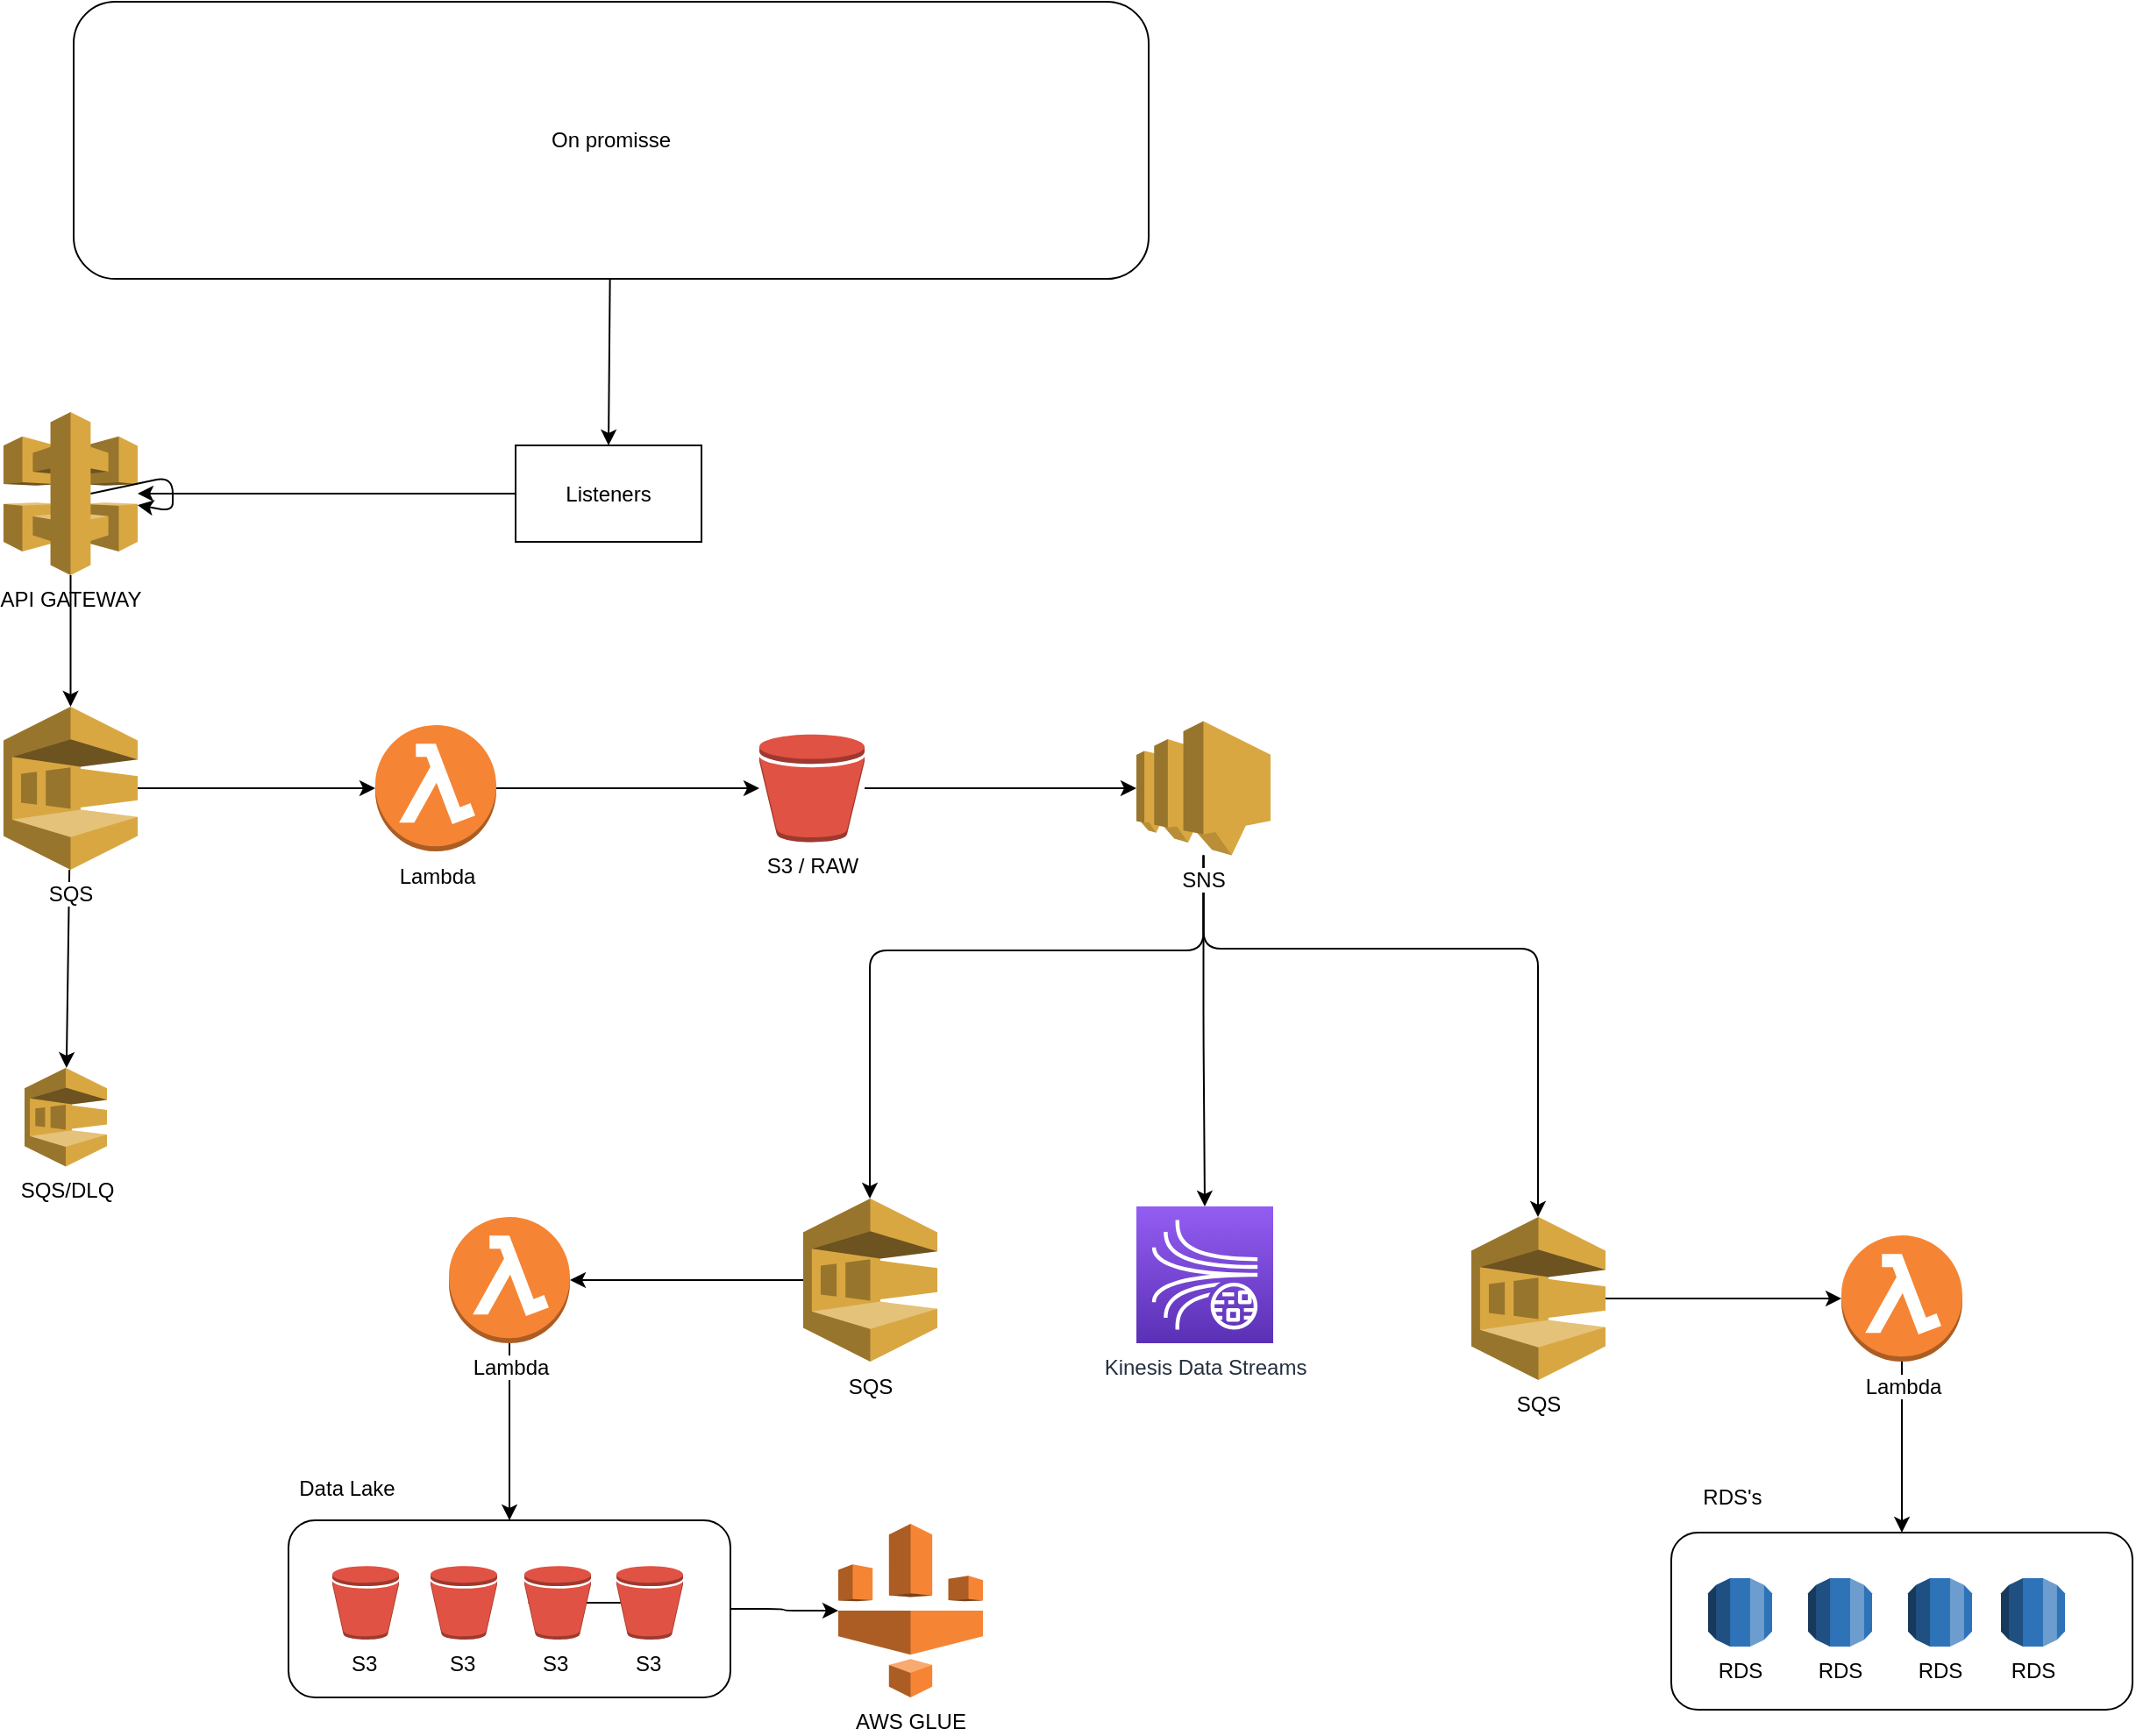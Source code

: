 <mxfile>
    <diagram id="7u3zoE1901tnmcRo0RYv" name="Page-1">
        <mxGraphModel dx="1671" dy="1053" grid="0" gridSize="10" guides="1" tooltips="1" connect="1" arrows="1" fold="1" page="1" pageScale="1" pageWidth="850" pageHeight="1100" background="#ffffff" math="0" shadow="0">
            <root>
                <mxCell id="0"/>
                <mxCell id="1" parent="0"/>
                <mxCell id="16" style="edgeStyle=orthogonalEdgeStyle;html=1;strokeColor=#000000;fontColor=#000000;" edge="1" parent="1" source="2" target="12">
                    <mxGeometry relative="1" as="geometry">
                        <mxPoint x="122" y="469" as="targetPoint"/>
                    </mxGeometry>
                </mxCell>
                <mxCell id="2" value="&lt;font color=&quot;#000000&quot;&gt;API GATEWAY&lt;/font&gt;" style="outlineConnect=0;dashed=0;verticalLabelPosition=bottom;verticalAlign=top;align=center;html=1;shape=mxgraph.aws3.api_gateway;fillColor=#D9A741;gradientColor=none;" vertex="1" parent="1">
                    <mxGeometry x="58" y="281" width="76.5" height="93" as="geometry"/>
                </mxCell>
                <mxCell id="3" style="edgeStyle=none;html=1;exitX=0.65;exitY=0.5;exitDx=0;exitDy=0;exitPerimeter=0;" edge="1" parent="1" source="2" target="2">
                    <mxGeometry relative="1" as="geometry"/>
                </mxCell>
                <mxCell id="6" style="edgeStyle=none;html=1;entryX=0.5;entryY=0;entryDx=0;entryDy=0;fontColor=#000000;strokeColor=#000000;" edge="1" parent="1" source="4" target="5">
                    <mxGeometry relative="1" as="geometry"/>
                </mxCell>
                <mxCell id="4" value="On promisse" style="rounded=1;whiteSpace=wrap;html=1;fillColor=#FFFFFF;strokeColor=#000000;fontColor=#000000;" vertex="1" parent="1">
                    <mxGeometry x="98" y="47" width="613" height="158" as="geometry"/>
                </mxCell>
                <mxCell id="9" style="edgeStyle=none;html=1;strokeColor=#000000;fontColor=#000000;" edge="1" parent="1" source="5" target="2">
                    <mxGeometry relative="1" as="geometry"/>
                </mxCell>
                <mxCell id="5" value="Listeners" style="rounded=0;whiteSpace=wrap;html=1;labelBackgroundColor=#FFFFFF;strokeColor=#000000;fontColor=#000000;fillColor=#FFFFFF;" vertex="1" parent="1">
                    <mxGeometry x="350" y="300" width="106" height="55" as="geometry"/>
                </mxCell>
                <mxCell id="18" style="edgeStyle=orthogonalEdgeStyle;html=1;strokeColor=#000000;fontColor=#000000;" edge="1" parent="1" source="12" target="17">
                    <mxGeometry relative="1" as="geometry"/>
                </mxCell>
                <mxCell id="27" style="html=1;strokeColor=#000000;fontColor=#000000;" edge="1" parent="1" source="12" target="26">
                    <mxGeometry relative="1" as="geometry"/>
                </mxCell>
                <mxCell id="12" value="SQS&lt;br&gt;" style="outlineConnect=0;dashed=0;verticalLabelPosition=bottom;verticalAlign=top;align=center;html=1;shape=mxgraph.aws3.sqs;fillColor=#D9A741;gradientColor=none;labelBackgroundColor=#FFFFFF;strokeColor=#000000;fontColor=#000000;" vertex="1" parent="1">
                    <mxGeometry x="58" y="449" width="76.5" height="93" as="geometry"/>
                </mxCell>
                <mxCell id="22" style="edgeStyle=orthogonalEdgeStyle;html=1;strokeColor=#000000;fontColor=#000000;" edge="1" parent="1" source="17" target="21">
                    <mxGeometry relative="1" as="geometry"/>
                </mxCell>
                <mxCell id="17" value="Lambda" style="outlineConnect=0;dashed=0;verticalLabelPosition=bottom;verticalAlign=top;align=center;html=1;shape=mxgraph.aws3.lambda_function;fillColor=#F58534;gradientColor=none;labelBackgroundColor=#FFFFFF;strokeColor=#000000;fontColor=#000000;" vertex="1" parent="1">
                    <mxGeometry x="270" y="459.5" width="69" height="72" as="geometry"/>
                </mxCell>
                <mxCell id="24" style="edgeStyle=orthogonalEdgeStyle;html=1;strokeColor=#000000;fontColor=#000000;" edge="1" parent="1" source="21" target="23">
                    <mxGeometry relative="1" as="geometry"/>
                </mxCell>
                <mxCell id="21" value="S3 / RAW&lt;br&gt;" style="outlineConnect=0;dashed=0;verticalLabelPosition=bottom;verticalAlign=top;align=center;html=1;shape=mxgraph.aws3.bucket;fillColor=#E05243;gradientColor=none;labelBackgroundColor=#FFFFFF;strokeColor=#000000;fontColor=#000000;" vertex="1" parent="1">
                    <mxGeometry x="489" y="464.75" width="60" height="61.5" as="geometry"/>
                </mxCell>
                <mxCell id="59" style="edgeStyle=orthogonalEdgeStyle;html=1;strokeColor=#000000;fontColor=#000000;" edge="1" parent="1" source="23" target="43">
                    <mxGeometry relative="1" as="geometry"/>
                </mxCell>
                <mxCell id="60" style="edgeStyle=orthogonalEdgeStyle;html=1;strokeColor=#000000;fontColor=#000000;" edge="1" parent="1" source="23" target="37">
                    <mxGeometry relative="1" as="geometry">
                        <Array as="points">
                            <mxPoint x="742" y="588"/>
                            <mxPoint x="552" y="588"/>
                        </Array>
                    </mxGeometry>
                </mxCell>
                <mxCell id="61" style="edgeStyle=orthogonalEdgeStyle;html=1;strokeColor=#000000;fontColor=#000000;" edge="1" parent="1" source="23" target="54">
                    <mxGeometry relative="1" as="geometry">
                        <Array as="points">
                            <mxPoint x="742" y="587"/>
                            <mxPoint x="933" y="587"/>
                        </Array>
                    </mxGeometry>
                </mxCell>
                <mxCell id="23" value="SNS" style="outlineConnect=0;dashed=0;verticalLabelPosition=bottom;verticalAlign=top;align=center;html=1;shape=mxgraph.aws3.sns;fillColor=#D9A741;gradientColor=none;labelBackgroundColor=#FFFFFF;strokeColor=#000000;fontColor=#000000;" vertex="1" parent="1">
                    <mxGeometry x="704" y="457.25" width="76.5" height="76.5" as="geometry"/>
                </mxCell>
                <mxCell id="53" style="edgeStyle=orthogonalEdgeStyle;html=1;strokeColor=#000000;fontColor=#000000;" edge="1" parent="1" source="25" target="46">
                    <mxGeometry relative="1" as="geometry"/>
                </mxCell>
                <mxCell id="25" value="Lambda" style="outlineConnect=0;dashed=0;verticalLabelPosition=bottom;verticalAlign=top;align=center;html=1;shape=mxgraph.aws3.lambda_function;fillColor=#F58534;gradientColor=none;labelBackgroundColor=#FFFFFF;strokeColor=#000000;fontColor=#000000;" vertex="1" parent="1">
                    <mxGeometry x="1106" y="750.5" width="69" height="72" as="geometry"/>
                </mxCell>
                <mxCell id="26" value="SQS/DLQ" style="outlineConnect=0;dashed=0;verticalLabelPosition=bottom;verticalAlign=top;align=center;html=1;shape=mxgraph.aws3.sqs;fillColor=#D9A741;gradientColor=none;labelBackgroundColor=#FFFFFF;strokeColor=#000000;fontColor=#000000;" vertex="1" parent="1">
                    <mxGeometry x="70" y="655" width="47" height="56.25" as="geometry"/>
                </mxCell>
                <mxCell id="36" value="" style="group" vertex="1" connectable="0" parent="1">
                    <mxGeometry x="220.5" y="880" width="252" height="134" as="geometry"/>
                </mxCell>
                <mxCell id="30" value="" style="rounded=1;whiteSpace=wrap;html=1;labelBackgroundColor=#FFFFFF;strokeColor=#000000;fontColor=#000000;fillColor=#FFFFFF;" vertex="1" parent="36">
                    <mxGeometry y="33" width="252" height="101" as="geometry"/>
                </mxCell>
                <mxCell id="31" value="Data Lake" style="text;html=1;strokeColor=none;fillColor=none;align=center;verticalAlign=middle;whiteSpace=wrap;rounded=0;labelBackgroundColor=#FFFFFF;fontColor=#000000;" vertex="1" parent="36">
                    <mxGeometry x="3" width="60" height="30" as="geometry"/>
                </mxCell>
                <mxCell id="32" value="S3&amp;nbsp;" style="outlineConnect=0;dashed=0;verticalLabelPosition=bottom;verticalAlign=top;align=center;html=1;shape=mxgraph.aws3.bucket;fillColor=#E05243;gradientColor=none;labelBackgroundColor=#FFFFFF;strokeColor=#000000;fontColor=#000000;" vertex="1" parent="36">
                    <mxGeometry x="81" y="59" width="38" height="42" as="geometry"/>
                </mxCell>
                <mxCell id="33" value="S3&amp;nbsp;" style="outlineConnect=0;dashed=0;verticalLabelPosition=bottom;verticalAlign=top;align=center;html=1;shape=mxgraph.aws3.bucket;fillColor=#E05243;gradientColor=none;labelBackgroundColor=#FFFFFF;strokeColor=#000000;fontColor=#000000;" vertex="1" parent="36">
                    <mxGeometry x="25" y="59" width="38" height="42" as="geometry"/>
                </mxCell>
                <mxCell id="41" style="edgeStyle=none;html=1;exitX=0.06;exitY=0.5;exitDx=0;exitDy=0;exitPerimeter=0;entryX=0.94;entryY=0.5;entryDx=0;entryDy=0;entryPerimeter=0;strokeColor=#000000;fontColor=#000000;" edge="1" parent="36" source="34" target="35">
                    <mxGeometry relative="1" as="geometry"/>
                </mxCell>
                <mxCell id="34" value="S3&amp;nbsp;" style="outlineConnect=0;dashed=0;verticalLabelPosition=bottom;verticalAlign=top;align=center;html=1;shape=mxgraph.aws3.bucket;fillColor=#E05243;gradientColor=none;labelBackgroundColor=#FFFFFF;strokeColor=#000000;fontColor=#000000;" vertex="1" parent="36">
                    <mxGeometry x="134.5" y="59" width="38" height="42" as="geometry"/>
                </mxCell>
                <mxCell id="35" value="S3&amp;nbsp;" style="outlineConnect=0;dashed=0;verticalLabelPosition=bottom;verticalAlign=top;align=center;html=1;shape=mxgraph.aws3.bucket;fillColor=#E05243;gradientColor=none;labelBackgroundColor=#FFFFFF;strokeColor=#000000;fontColor=#000000;" vertex="1" parent="36">
                    <mxGeometry x="187" y="59" width="38" height="42" as="geometry"/>
                </mxCell>
                <mxCell id="40" style="edgeStyle=none;html=1;strokeColor=#000000;fontColor=#000000;" edge="1" parent="1" source="37" target="39">
                    <mxGeometry relative="1" as="geometry"/>
                </mxCell>
                <mxCell id="37" value="SQS&lt;br&gt;" style="outlineConnect=0;dashed=0;verticalLabelPosition=bottom;verticalAlign=top;align=center;html=1;shape=mxgraph.aws3.sqs;fillColor=#D9A741;gradientColor=none;labelBackgroundColor=#FFFFFF;strokeColor=#000000;fontColor=#000000;" vertex="1" parent="1">
                    <mxGeometry x="514" y="729.5" width="76.5" height="93" as="geometry"/>
                </mxCell>
                <mxCell id="42" style="edgeStyle=none;html=1;strokeColor=#000000;fontColor=#000000;" edge="1" parent="1" source="39" target="30">
                    <mxGeometry relative="1" as="geometry"/>
                </mxCell>
                <mxCell id="39" value="Lambda" style="outlineConnect=0;dashed=0;verticalLabelPosition=bottom;verticalAlign=top;align=center;html=1;shape=mxgraph.aws3.lambda_function;fillColor=#F58534;gradientColor=none;labelBackgroundColor=#FFFFFF;strokeColor=#000000;fontColor=#000000;" vertex="1" parent="1">
                    <mxGeometry x="312" y="740" width="69" height="72" as="geometry"/>
                </mxCell>
                <mxCell id="43" value="Kinesis Data Streams" style="sketch=0;points=[[0,0,0],[0.25,0,0],[0.5,0,0],[0.75,0,0],[1,0,0],[0,1,0],[0.25,1,0],[0.5,1,0],[0.75,1,0],[1,1,0],[0,0.25,0],[0,0.5,0],[0,0.75,0],[1,0.25,0],[1,0.5,0],[1,0.75,0]];outlineConnect=0;fontColor=#232F3E;gradientColor=#945DF2;gradientDirection=north;fillColor=#5A30B5;strokeColor=#ffffff;dashed=0;verticalLabelPosition=bottom;verticalAlign=top;align=center;html=1;fontSize=12;fontStyle=0;aspect=fixed;shape=mxgraph.aws4.resourceIcon;resIcon=mxgraph.aws4.kinesis_data_streams;labelBackgroundColor=#FFFFFF;" vertex="1" parent="1">
                    <mxGeometry x="704" y="734" width="78" height="78" as="geometry"/>
                </mxCell>
                <mxCell id="52" value="" style="group" vertex="1" connectable="0" parent="1">
                    <mxGeometry x="1009" y="885" width="263" height="136" as="geometry"/>
                </mxCell>
                <mxCell id="46" value="" style="rounded=1;whiteSpace=wrap;html=1;labelBackgroundColor=#FFFFFF;strokeColor=#000000;fontColor=#000000;fillColor=#FFFFFF;" vertex="1" parent="52">
                    <mxGeometry y="35" width="263" height="101" as="geometry"/>
                </mxCell>
                <mxCell id="47" value="RDS's&lt;br&gt;" style="text;html=1;strokeColor=none;fillColor=none;align=center;verticalAlign=middle;whiteSpace=wrap;rounded=0;labelBackgroundColor=#FFFFFF;fontColor=#000000;" vertex="1" parent="52">
                    <mxGeometry x="5" width="60" height="30" as="geometry"/>
                </mxCell>
                <mxCell id="48" value="RDS" style="outlineConnect=0;dashed=0;verticalLabelPosition=bottom;verticalAlign=top;align=center;html=1;shape=mxgraph.aws3.rds;fillColor=#2E73B8;gradientColor=none;labelBackgroundColor=#FFFFFF;strokeColor=#000000;fontColor=#000000;" vertex="1" parent="52">
                    <mxGeometry x="21" y="61" width="36.5" height="39" as="geometry"/>
                </mxCell>
                <mxCell id="49" value="RDS" style="outlineConnect=0;dashed=0;verticalLabelPosition=bottom;verticalAlign=top;align=center;html=1;shape=mxgraph.aws3.rds;fillColor=#2E73B8;gradientColor=none;labelBackgroundColor=#FFFFFF;strokeColor=#000000;fontColor=#000000;" vertex="1" parent="52">
                    <mxGeometry x="78" y="61" width="36.5" height="39" as="geometry"/>
                </mxCell>
                <mxCell id="50" value="RDS" style="outlineConnect=0;dashed=0;verticalLabelPosition=bottom;verticalAlign=top;align=center;html=1;shape=mxgraph.aws3.rds;fillColor=#2E73B8;gradientColor=none;labelBackgroundColor=#FFFFFF;strokeColor=#000000;fontColor=#000000;" vertex="1" parent="52">
                    <mxGeometry x="135" y="61" width="36.5" height="39" as="geometry"/>
                </mxCell>
                <mxCell id="51" value="RDS" style="outlineConnect=0;dashed=0;verticalLabelPosition=bottom;verticalAlign=top;align=center;html=1;shape=mxgraph.aws3.rds;fillColor=#2E73B8;gradientColor=none;labelBackgroundColor=#FFFFFF;strokeColor=#000000;fontColor=#000000;" vertex="1" parent="52">
                    <mxGeometry x="188" y="61" width="36.5" height="39" as="geometry"/>
                </mxCell>
                <mxCell id="55" style="edgeStyle=orthogonalEdgeStyle;html=1;strokeColor=#000000;fontColor=#000000;" edge="1" parent="1" source="54" target="25">
                    <mxGeometry relative="1" as="geometry"/>
                </mxCell>
                <mxCell id="54" value="SQS&lt;br&gt;" style="outlineConnect=0;dashed=0;verticalLabelPosition=bottom;verticalAlign=top;align=center;html=1;shape=mxgraph.aws3.sqs;fillColor=#D9A741;gradientColor=none;labelBackgroundColor=#FFFFFF;strokeColor=#000000;fontColor=#000000;" vertex="1" parent="1">
                    <mxGeometry x="895" y="740" width="76.5" height="93" as="geometry"/>
                </mxCell>
                <mxCell id="56" value="AWS GLUE" style="outlineConnect=0;dashed=0;verticalLabelPosition=bottom;verticalAlign=top;align=center;html=1;shape=mxgraph.aws3.glue;fillColor=#F58534;gradientColor=none;labelBackgroundColor=#FFFFFF;strokeColor=#000000;fontColor=#000000;" vertex="1" parent="1">
                    <mxGeometry x="534" y="915" width="82.5" height="99" as="geometry"/>
                </mxCell>
                <mxCell id="57" style="edgeStyle=orthogonalEdgeStyle;html=1;strokeColor=#000000;fontColor=#000000;" edge="1" parent="1" source="30" target="56">
                    <mxGeometry relative="1" as="geometry"/>
                </mxCell>
            </root>
        </mxGraphModel>
    </diagram>
</mxfile>